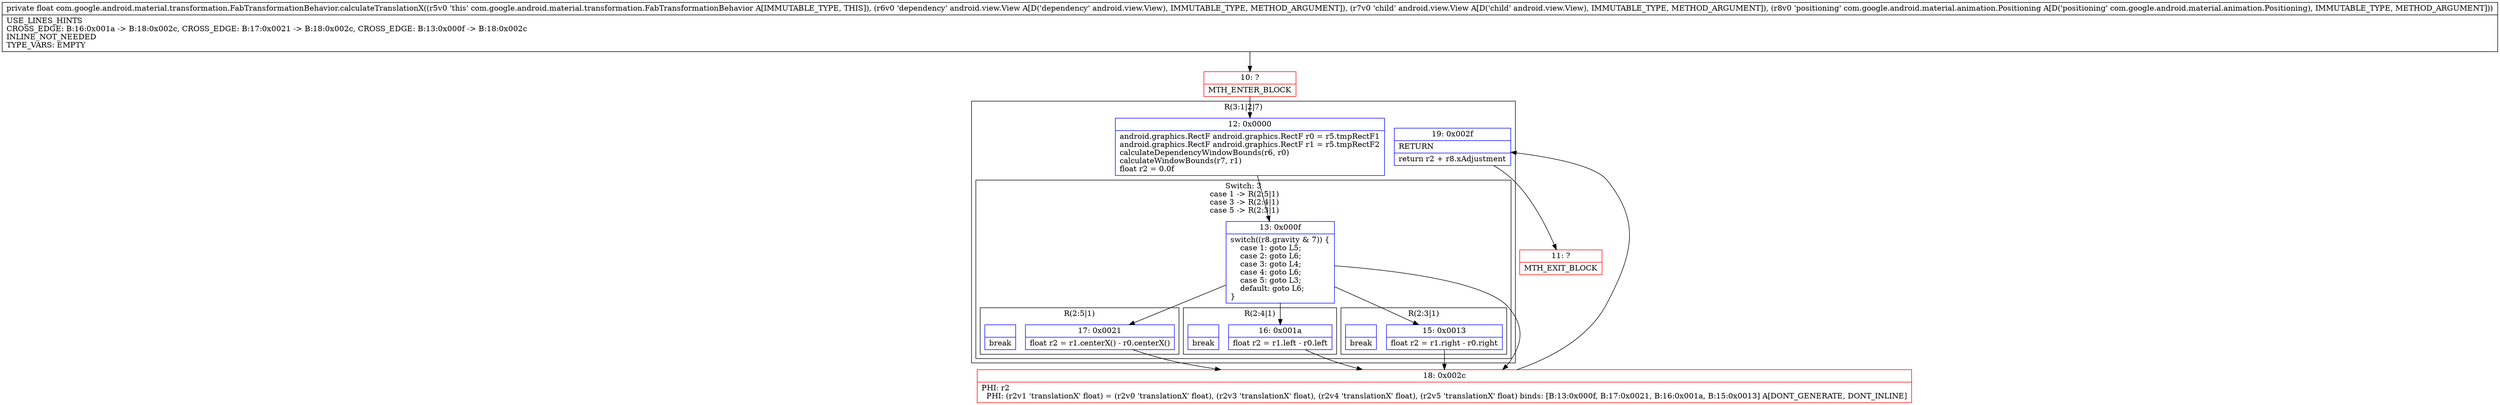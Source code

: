 digraph "CFG forcom.google.android.material.transformation.FabTransformationBehavior.calculateTranslationX(Landroid\/view\/View;Landroid\/view\/View;Lcom\/google\/android\/material\/animation\/Positioning;)F" {
subgraph cluster_Region_1259402194 {
label = "R(3:1|2|7)";
node [shape=record,color=blue];
Node_12 [shape=record,label="{12\:\ 0x0000|android.graphics.RectF android.graphics.RectF r0 = r5.tmpRectF1\landroid.graphics.RectF android.graphics.RectF r1 = r5.tmpRectF2\lcalculateDependencyWindowBounds(r6, r0)\lcalculateWindowBounds(r7, r1)\lfloat r2 = 0.0f\l}"];
subgraph cluster_SwitchRegion_93436806 {
label = "Switch: 3
 case 1 -> R(2:5|1)
 case 3 -> R(2:4|1)
 case 5 -> R(2:3|1)";
node [shape=record,color=blue];
Node_13 [shape=record,label="{13\:\ 0x000f|switch((r8.gravity & 7)) \{\l    case 1: goto L5;\l    case 2: goto L6;\l    case 3: goto L4;\l    case 4: goto L6;\l    case 5: goto L3;\l    default: goto L6;\l\}\l}"];
subgraph cluster_Region_1545956123 {
label = "R(2:5|1)";
node [shape=record,color=blue];
Node_17 [shape=record,label="{17\:\ 0x0021|float r2 = r1.centerX() \- r0.centerX()\l}"];
Node_InsnContainer_460798369 [shape=record,label="{|break\l}"];
}
subgraph cluster_Region_643501478 {
label = "R(2:4|1)";
node [shape=record,color=blue];
Node_16 [shape=record,label="{16\:\ 0x001a|float r2 = r1.left \- r0.left\l}"];
Node_InsnContainer_2039093253 [shape=record,label="{|break\l}"];
}
subgraph cluster_Region_181638064 {
label = "R(2:3|1)";
node [shape=record,color=blue];
Node_15 [shape=record,label="{15\:\ 0x0013|float r2 = r1.right \- r0.right\l}"];
Node_InsnContainer_1028495305 [shape=record,label="{|break\l}"];
}
}
Node_19 [shape=record,label="{19\:\ 0x002f|RETURN\l|return r2 + r8.xAdjustment\l}"];
}
Node_10 [shape=record,color=red,label="{10\:\ ?|MTH_ENTER_BLOCK\l}"];
Node_18 [shape=record,color=red,label="{18\:\ 0x002c|PHI: r2 \l  PHI: (r2v1 'translationX' float) = (r2v0 'translationX' float), (r2v3 'translationX' float), (r2v4 'translationX' float), (r2v5 'translationX' float) binds: [B:13:0x000f, B:17:0x0021, B:16:0x001a, B:15:0x0013] A[DONT_GENERATE, DONT_INLINE]\l}"];
Node_11 [shape=record,color=red,label="{11\:\ ?|MTH_EXIT_BLOCK\l}"];
MethodNode[shape=record,label="{private float com.google.android.material.transformation.FabTransformationBehavior.calculateTranslationX((r5v0 'this' com.google.android.material.transformation.FabTransformationBehavior A[IMMUTABLE_TYPE, THIS]), (r6v0 'dependency' android.view.View A[D('dependency' android.view.View), IMMUTABLE_TYPE, METHOD_ARGUMENT]), (r7v0 'child' android.view.View A[D('child' android.view.View), IMMUTABLE_TYPE, METHOD_ARGUMENT]), (r8v0 'positioning' com.google.android.material.animation.Positioning A[D('positioning' com.google.android.material.animation.Positioning), IMMUTABLE_TYPE, METHOD_ARGUMENT]))  | USE_LINES_HINTS\lCROSS_EDGE: B:16:0x001a \-\> B:18:0x002c, CROSS_EDGE: B:17:0x0021 \-\> B:18:0x002c, CROSS_EDGE: B:13:0x000f \-\> B:18:0x002c\lINLINE_NOT_NEEDED\lTYPE_VARS: EMPTY\l}"];
MethodNode -> Node_10;Node_12 -> Node_13;
Node_13 -> Node_15;
Node_13 -> Node_16;
Node_13 -> Node_17;
Node_13 -> Node_18;
Node_17 -> Node_18;
Node_16 -> Node_18;
Node_15 -> Node_18;
Node_19 -> Node_11;
Node_10 -> Node_12;
Node_18 -> Node_19;
}

